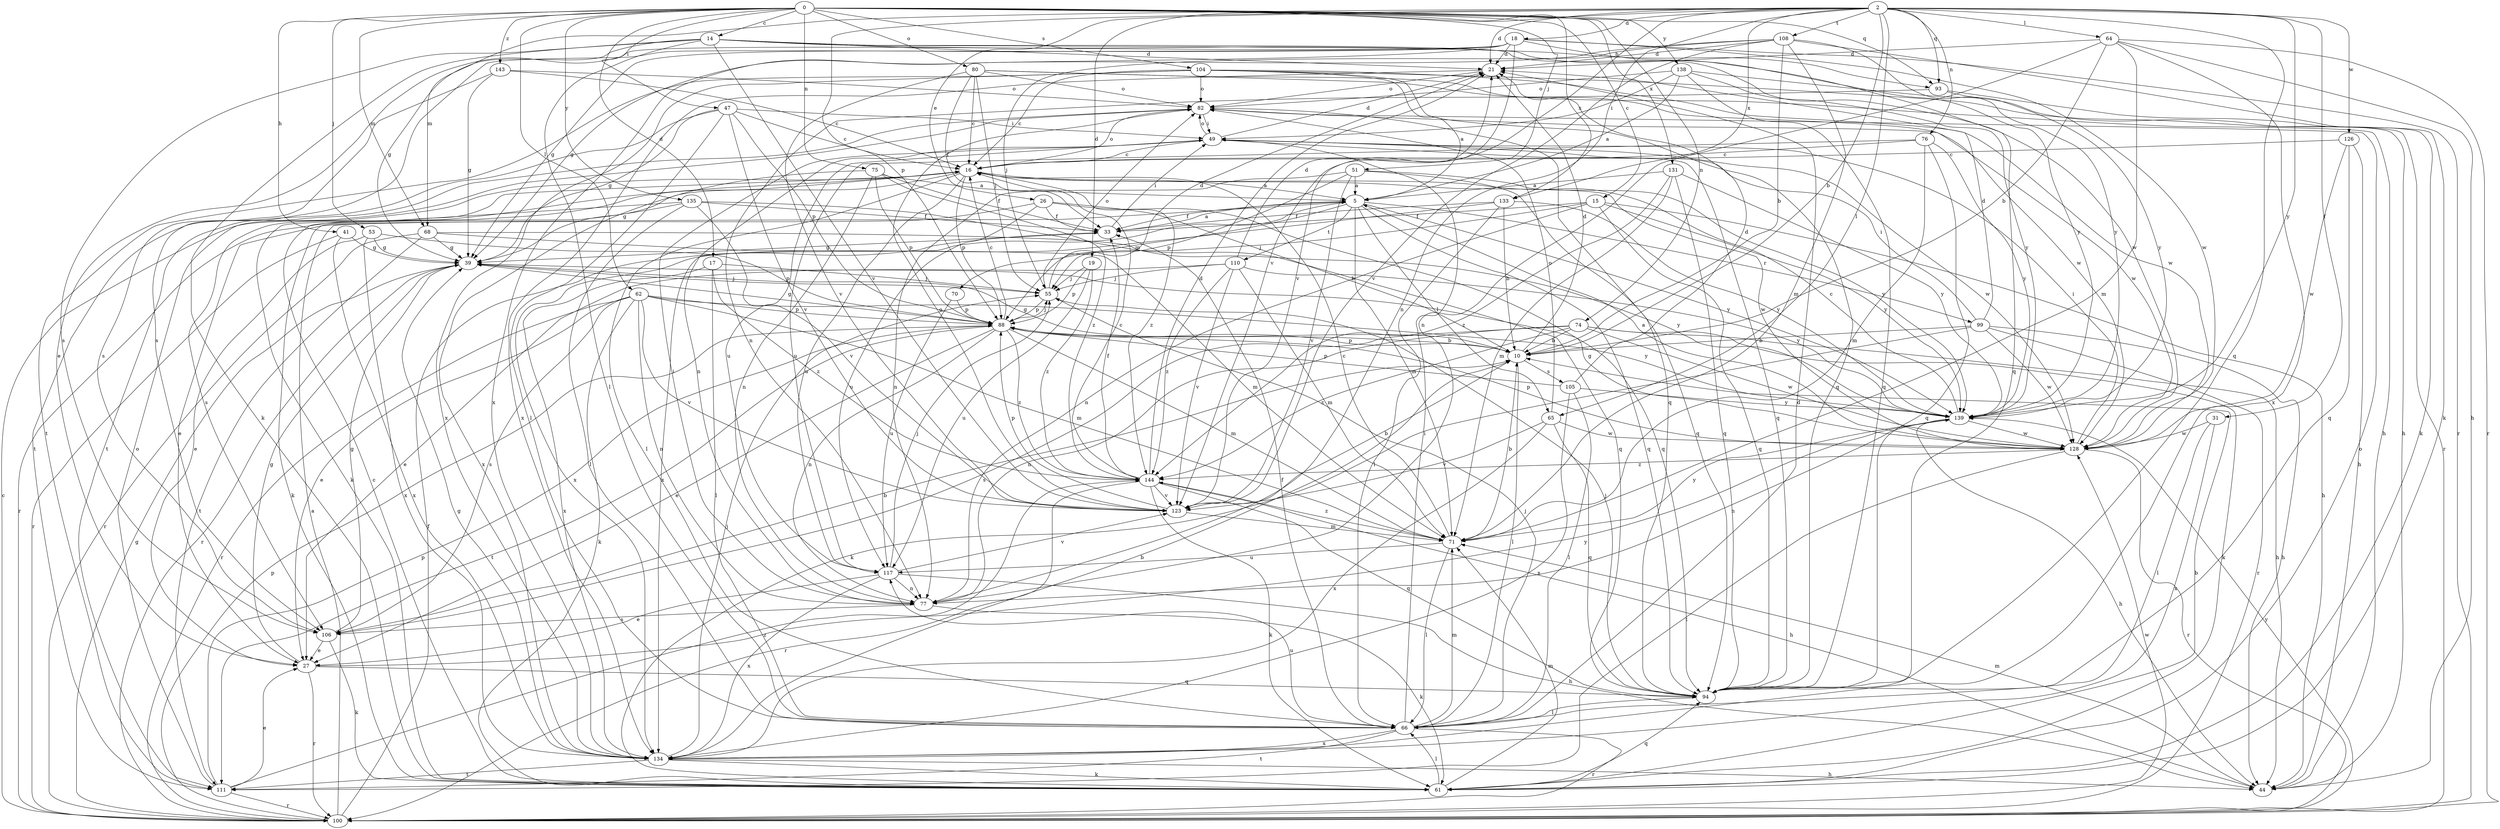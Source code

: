 strict digraph  {
0;
2;
5;
10;
14;
15;
16;
17;
18;
19;
21;
26;
27;
31;
33;
39;
41;
44;
47;
49;
51;
53;
55;
61;
62;
64;
65;
66;
68;
70;
71;
74;
75;
76;
77;
80;
82;
88;
93;
94;
99;
100;
104;
105;
106;
108;
110;
111;
117;
123;
126;
128;
131;
133;
134;
135;
138;
139;
143;
144;
0 -> 14  [label=c];
0 -> 15  [label=c];
0 -> 17  [label=d];
0 -> 41  [label=h];
0 -> 47  [label=i];
0 -> 51  [label=j];
0 -> 53  [label=j];
0 -> 62  [label=l];
0 -> 68  [label=m];
0 -> 74  [label=n];
0 -> 75  [label=n];
0 -> 80  [label=o];
0 -> 93  [label=q];
0 -> 104  [label=s];
0 -> 131  [label=x];
0 -> 133  [label=x];
0 -> 135  [label=y];
0 -> 138  [label=y];
0 -> 143  [label=z];
2 -> 10  [label=b];
2 -> 18  [label=d];
2 -> 19  [label=d];
2 -> 21  [label=d];
2 -> 26  [label=e];
2 -> 31  [label=f];
2 -> 64  [label=l];
2 -> 65  [label=l];
2 -> 68  [label=m];
2 -> 76  [label=n];
2 -> 77  [label=n];
2 -> 88  [label=p];
2 -> 93  [label=q];
2 -> 94  [label=q];
2 -> 108  [label=t];
2 -> 123  [label=v];
2 -> 126  [label=w];
2 -> 133  [label=x];
2 -> 139  [label=y];
5 -> 33  [label=f];
5 -> 65  [label=l];
5 -> 70  [label=m];
5 -> 71  [label=m];
5 -> 94  [label=q];
5 -> 99  [label=r];
5 -> 110  [label=t];
5 -> 134  [label=x];
5 -> 139  [label=y];
10 -> 21  [label=d];
10 -> 39  [label=g];
10 -> 66  [label=l];
10 -> 88  [label=p];
10 -> 105  [label=s];
14 -> 21  [label=d];
14 -> 39  [label=g];
14 -> 61  [label=k];
14 -> 66  [label=l];
14 -> 106  [label=s];
14 -> 123  [label=v];
14 -> 128  [label=w];
14 -> 139  [label=y];
14 -> 93  [label=b];
15 -> 33  [label=f];
15 -> 44  [label=h];
15 -> 55  [label=j];
15 -> 77  [label=n];
15 -> 94  [label=q];
15 -> 139  [label=y];
16 -> 5  [label=a];
16 -> 39  [label=g];
16 -> 61  [label=k];
16 -> 66  [label=l];
16 -> 82  [label=o];
16 -> 88  [label=p];
16 -> 106  [label=s];
16 -> 117  [label=u];
16 -> 128  [label=w];
16 -> 144  [label=z];
17 -> 55  [label=j];
17 -> 66  [label=l];
17 -> 134  [label=x];
17 -> 144  [label=z];
18 -> 21  [label=d];
18 -> 27  [label=e];
18 -> 39  [label=g];
18 -> 94  [label=q];
18 -> 100  [label=r];
18 -> 106  [label=s];
18 -> 123  [label=v];
18 -> 128  [label=w];
18 -> 134  [label=x];
19 -> 55  [label=j];
19 -> 88  [label=p];
19 -> 117  [label=u];
19 -> 144  [label=z];
21 -> 82  [label=o];
21 -> 134  [label=x];
26 -> 10  [label=b];
26 -> 27  [label=e];
26 -> 33  [label=f];
26 -> 94  [label=q];
26 -> 117  [label=u];
27 -> 39  [label=g];
27 -> 94  [label=q];
27 -> 100  [label=r];
27 -> 139  [label=y];
31 -> 66  [label=l];
31 -> 128  [label=w];
31 -> 134  [label=x];
33 -> 5  [label=a];
33 -> 39  [label=g];
33 -> 49  [label=i];
39 -> 55  [label=j];
39 -> 100  [label=r];
41 -> 39  [label=g];
41 -> 100  [label=r];
41 -> 134  [label=x];
44 -> 71  [label=m];
47 -> 16  [label=c];
47 -> 39  [label=g];
47 -> 49  [label=i];
47 -> 66  [label=l];
47 -> 88  [label=p];
47 -> 111  [label=t];
47 -> 123  [label=v];
49 -> 16  [label=c];
49 -> 21  [label=d];
49 -> 77  [label=n];
49 -> 82  [label=o];
49 -> 94  [label=q];
49 -> 117  [label=u];
49 -> 128  [label=w];
51 -> 5  [label=a];
51 -> 77  [label=n];
51 -> 88  [label=p];
51 -> 94  [label=q];
51 -> 123  [label=v];
51 -> 139  [label=y];
53 -> 27  [label=e];
53 -> 39  [label=g];
53 -> 88  [label=p];
53 -> 134  [label=x];
55 -> 21  [label=d];
55 -> 82  [label=o];
55 -> 88  [label=p];
61 -> 10  [label=b];
61 -> 16  [label=c];
61 -> 66  [label=l];
61 -> 71  [label=m];
61 -> 82  [label=o];
61 -> 94  [label=q];
62 -> 27  [label=e];
62 -> 61  [label=k];
62 -> 71  [label=m];
62 -> 77  [label=n];
62 -> 88  [label=p];
62 -> 100  [label=r];
62 -> 106  [label=s];
62 -> 123  [label=v];
62 -> 139  [label=y];
64 -> 10  [label=b];
64 -> 21  [label=d];
64 -> 44  [label=h];
64 -> 71  [label=m];
64 -> 77  [label=n];
64 -> 100  [label=r];
64 -> 134  [label=x];
65 -> 82  [label=o];
65 -> 94  [label=q];
65 -> 123  [label=v];
65 -> 128  [label=w];
65 -> 134  [label=x];
66 -> 21  [label=d];
66 -> 33  [label=f];
66 -> 49  [label=i];
66 -> 55  [label=j];
66 -> 71  [label=m];
66 -> 100  [label=r];
66 -> 111  [label=t];
66 -> 117  [label=u];
66 -> 134  [label=x];
68 -> 39  [label=g];
68 -> 71  [label=m];
68 -> 100  [label=r];
68 -> 111  [label=t];
68 -> 139  [label=y];
70 -> 88  [label=p];
70 -> 117  [label=u];
71 -> 10  [label=b];
71 -> 16  [label=c];
71 -> 66  [label=l];
71 -> 117  [label=u];
71 -> 139  [label=y];
71 -> 144  [label=z];
74 -> 10  [label=b];
74 -> 44  [label=h];
74 -> 61  [label=k];
74 -> 77  [label=n];
74 -> 106  [label=s];
74 -> 128  [label=w];
74 -> 144  [label=z];
75 -> 5  [label=a];
75 -> 33  [label=f];
75 -> 77  [label=n];
75 -> 88  [label=p];
75 -> 134  [label=x];
75 -> 144  [label=z];
76 -> 16  [label=c];
76 -> 71  [label=m];
76 -> 94  [label=q];
76 -> 117  [label=u];
76 -> 139  [label=y];
77 -> 49  [label=i];
77 -> 61  [label=k];
77 -> 106  [label=s];
80 -> 16  [label=c];
80 -> 33  [label=f];
80 -> 44  [label=h];
80 -> 55  [label=j];
80 -> 82  [label=o];
80 -> 123  [label=v];
80 -> 128  [label=w];
82 -> 49  [label=i];
82 -> 94  [label=q];
82 -> 111  [label=t];
82 -> 128  [label=w];
88 -> 10  [label=b];
88 -> 16  [label=c];
88 -> 27  [label=e];
88 -> 39  [label=g];
88 -> 55  [label=j];
88 -> 71  [label=m];
88 -> 77  [label=n];
88 -> 111  [label=t];
88 -> 144  [label=z];
93 -> 61  [label=k];
93 -> 77  [label=n];
93 -> 139  [label=y];
94 -> 55  [label=j];
94 -> 66  [label=l];
99 -> 10  [label=b];
99 -> 21  [label=d];
99 -> 44  [label=h];
99 -> 49  [label=i];
99 -> 61  [label=k];
99 -> 100  [label=r];
99 -> 128  [label=w];
100 -> 5  [label=a];
100 -> 16  [label=c];
100 -> 33  [label=f];
100 -> 39  [label=g];
100 -> 88  [label=p];
100 -> 128  [label=w];
100 -> 139  [label=y];
104 -> 5  [label=a];
104 -> 16  [label=c];
104 -> 44  [label=h];
104 -> 82  [label=o];
104 -> 94  [label=q];
104 -> 111  [label=t];
104 -> 128  [label=w];
104 -> 134  [label=x];
105 -> 21  [label=d];
105 -> 66  [label=l];
105 -> 88  [label=p];
105 -> 134  [label=x];
105 -> 139  [label=y];
106 -> 10  [label=b];
106 -> 27  [label=e];
106 -> 39  [label=g];
106 -> 61  [label=k];
108 -> 10  [label=b];
108 -> 21  [label=d];
108 -> 39  [label=g];
108 -> 55  [label=j];
108 -> 61  [label=k];
108 -> 71  [label=m];
108 -> 123  [label=v];
108 -> 139  [label=y];
110 -> 21  [label=d];
110 -> 27  [label=e];
110 -> 55  [label=j];
110 -> 71  [label=m];
110 -> 123  [label=v];
110 -> 139  [label=y];
110 -> 144  [label=z];
111 -> 27  [label=e];
111 -> 82  [label=o];
111 -> 88  [label=p];
111 -> 100  [label=r];
111 -> 144  [label=z];
117 -> 27  [label=e];
117 -> 44  [label=h];
117 -> 55  [label=j];
117 -> 77  [label=n];
117 -> 123  [label=v];
117 -> 134  [label=x];
123 -> 10  [label=b];
123 -> 71  [label=m];
123 -> 82  [label=o];
123 -> 88  [label=p];
126 -> 16  [label=c];
126 -> 44  [label=h];
126 -> 94  [label=q];
126 -> 128  [label=w];
128 -> 5  [label=a];
128 -> 39  [label=g];
128 -> 49  [label=i];
128 -> 88  [label=p];
128 -> 100  [label=r];
128 -> 111  [label=t];
128 -> 144  [label=z];
131 -> 5  [label=a];
131 -> 71  [label=m];
131 -> 94  [label=q];
131 -> 139  [label=y];
131 -> 144  [label=z];
133 -> 10  [label=b];
133 -> 33  [label=f];
133 -> 66  [label=l];
133 -> 134  [label=x];
133 -> 139  [label=y];
134 -> 10  [label=b];
134 -> 39  [label=g];
134 -> 44  [label=h];
134 -> 55  [label=j];
134 -> 61  [label=k];
134 -> 111  [label=t];
135 -> 33  [label=f];
135 -> 61  [label=k];
135 -> 66  [label=l];
135 -> 94  [label=q];
135 -> 100  [label=r];
135 -> 123  [label=v];
138 -> 5  [label=a];
138 -> 49  [label=i];
138 -> 82  [label=o];
138 -> 94  [label=q];
138 -> 100  [label=r];
138 -> 139  [label=y];
139 -> 16  [label=c];
139 -> 44  [label=h];
139 -> 77  [label=n];
139 -> 128  [label=w];
143 -> 16  [label=c];
143 -> 39  [label=g];
143 -> 82  [label=o];
143 -> 106  [label=s];
144 -> 16  [label=c];
144 -> 21  [label=d];
144 -> 33  [label=f];
144 -> 44  [label=h];
144 -> 61  [label=k];
144 -> 94  [label=q];
144 -> 100  [label=r];
144 -> 123  [label=v];
}
